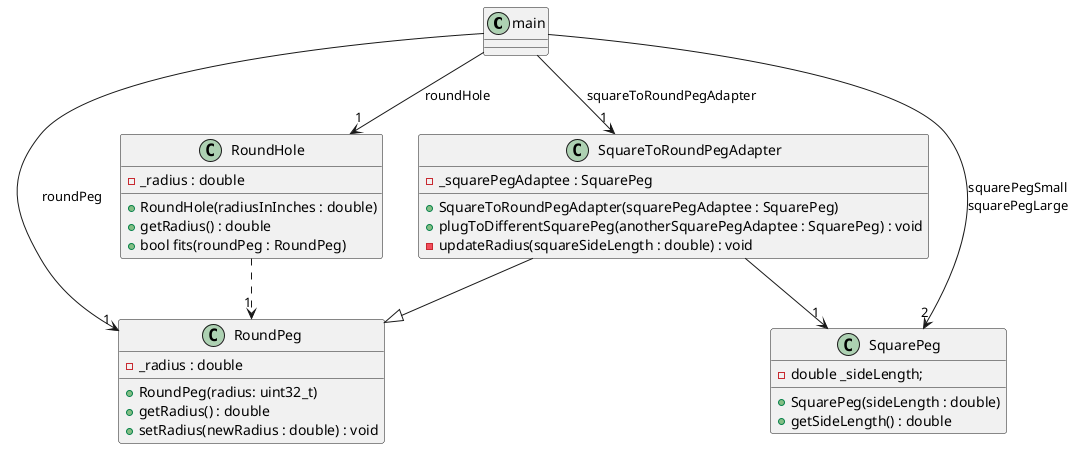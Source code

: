 @startuml
'https://plantuml.com/class-diagram

class main

class RoundHole {
    + RoundHole(radiusInInches : double)
    + getRadius() : double
    + bool fits(roundPeg : RoundPeg)

    - _radius : double
}

main --> "1" RoundHole : roundHole
RoundHole ..> "1" RoundPeg

class RoundPeg {
    + RoundPeg(radius: uint32_t)
    + getRadius() : double
    + setRadius(newRadius : double) : void

    - _radius : double
}

main --> "1" RoundPeg : roundPeg

class SquarePeg {
    + SquarePeg(sideLength : double)
    + getSideLength() : double

    - double _sideLength;
}

main --> "2" SquarePeg : squarePegSmall\nsquarePegLarge

class SquareToRoundPegAdapter {
    + SquareToRoundPegAdapter(squarePegAdaptee : SquarePeg)
    + plugToDifferentSquarePeg(anotherSquarePegAdaptee : SquarePeg) : void

    - _squarePegAdaptee : SquarePeg
    - updateRadius(squareSideLength : double) : void
}

main --> "1" SquareToRoundPegAdapter : squareToRoundPegAdapter
SquareToRoundPegAdapter --|> RoundPeg
SquareToRoundPegAdapter --> "1" SquarePeg

@enduml
